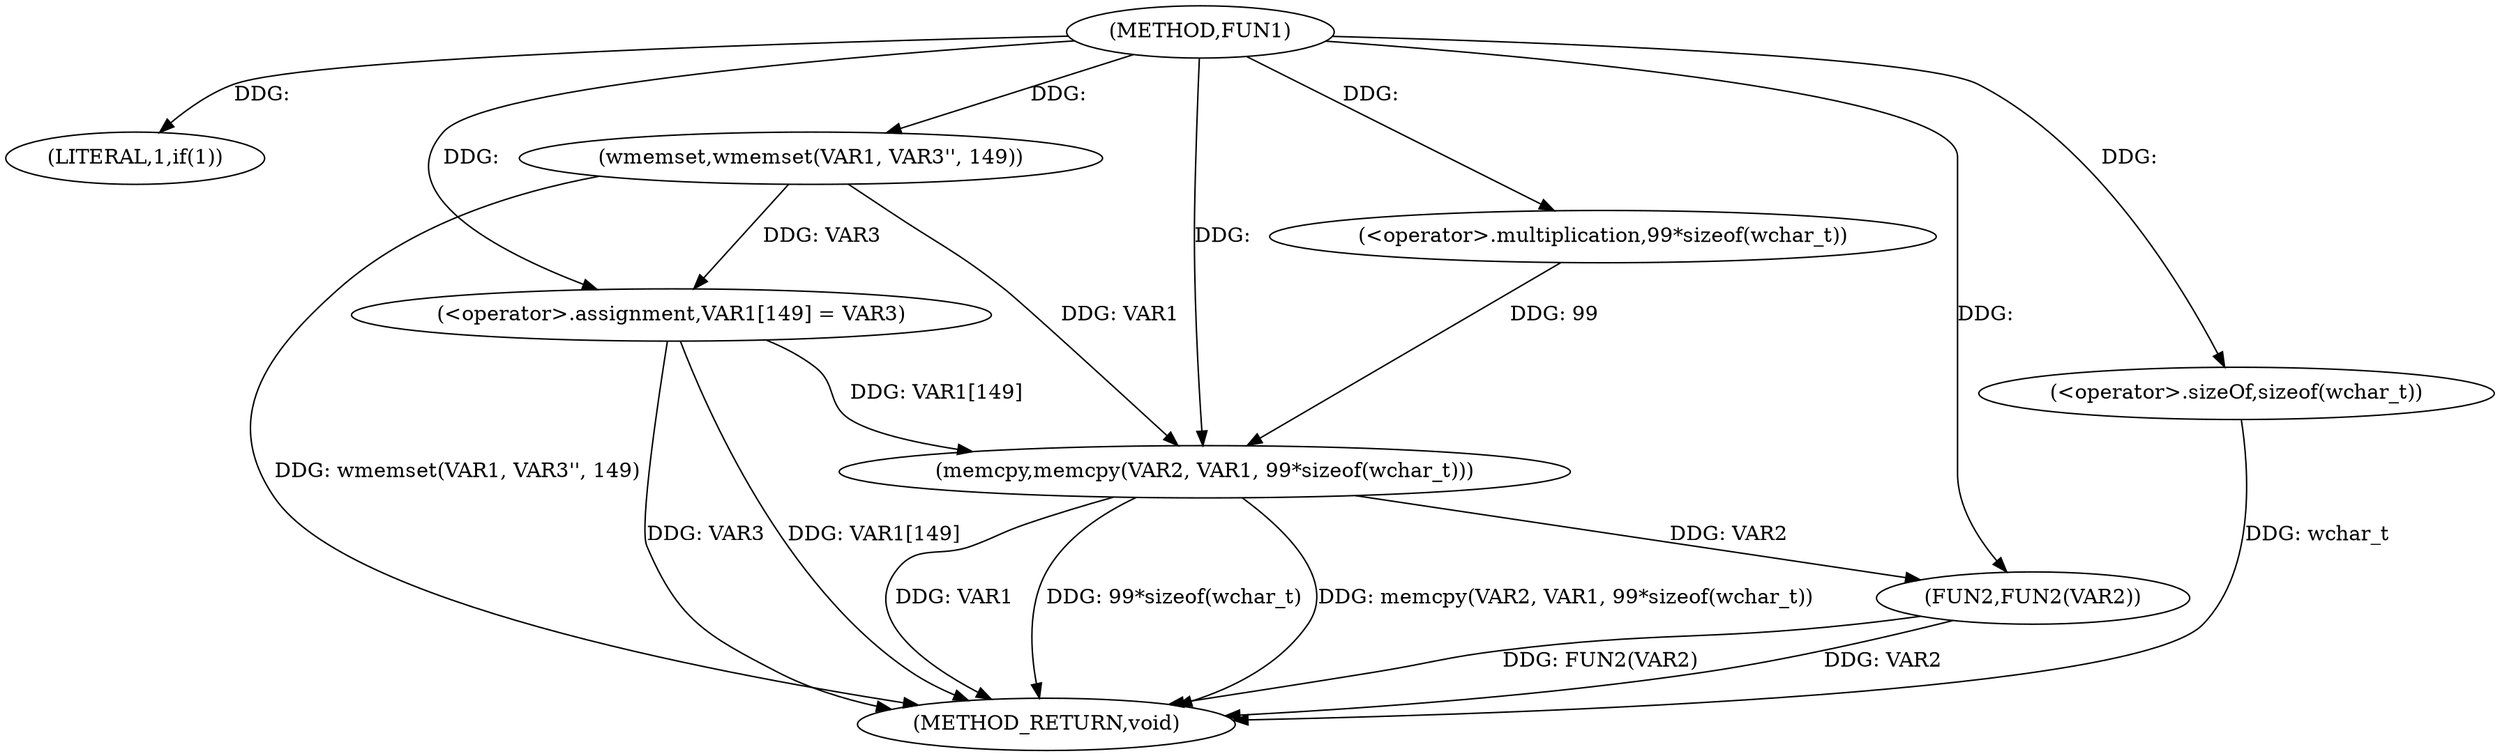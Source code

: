 digraph FUN1 {  
"1000100" [label = "(METHOD,FUN1)" ]
"1000126" [label = "(METHOD_RETURN,void)" ]
"1000103" [label = "(LITERAL,1,if(1))" ]
"1000108" [label = "(wmemset,wmemset(VAR1, VAR3'', 149))" ]
"1000112" [label = "(<operator>.assignment,VAR1[149] = VAR3)" ]
"1000117" [label = "(memcpy,memcpy(VAR2, VAR1, 99*sizeof(wchar_t)))" ]
"1000120" [label = "(<operator>.multiplication,99*sizeof(wchar_t))" ]
"1000122" [label = "(<operator>.sizeOf,sizeof(wchar_t))" ]
"1000124" [label = "(FUN2,FUN2(VAR2))" ]
  "1000117" -> "1000126"  [ label = "DDG: memcpy(VAR2, VAR1, 99*sizeof(wchar_t))"] 
  "1000124" -> "1000126"  [ label = "DDG: VAR2"] 
  "1000108" -> "1000126"  [ label = "DDG: wmemset(VAR1, VAR3'', 149)"] 
  "1000122" -> "1000126"  [ label = "DDG: wchar_t"] 
  "1000117" -> "1000126"  [ label = "DDG: VAR1"] 
  "1000112" -> "1000126"  [ label = "DDG: VAR3"] 
  "1000124" -> "1000126"  [ label = "DDG: FUN2(VAR2)"] 
  "1000112" -> "1000126"  [ label = "DDG: VAR1[149]"] 
  "1000117" -> "1000126"  [ label = "DDG: 99*sizeof(wchar_t)"] 
  "1000100" -> "1000103"  [ label = "DDG: "] 
  "1000100" -> "1000108"  [ label = "DDG: "] 
  "1000108" -> "1000112"  [ label = "DDG: VAR3"] 
  "1000100" -> "1000112"  [ label = "DDG: "] 
  "1000100" -> "1000117"  [ label = "DDG: "] 
  "1000112" -> "1000117"  [ label = "DDG: VAR1[149]"] 
  "1000108" -> "1000117"  [ label = "DDG: VAR1"] 
  "1000120" -> "1000117"  [ label = "DDG: 99"] 
  "1000100" -> "1000120"  [ label = "DDG: "] 
  "1000100" -> "1000122"  [ label = "DDG: "] 
  "1000117" -> "1000124"  [ label = "DDG: VAR2"] 
  "1000100" -> "1000124"  [ label = "DDG: "] 
}
